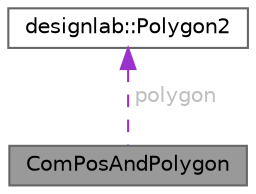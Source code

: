 digraph "ComPosAndPolygon"
{
 // LATEX_PDF_SIZE
  bgcolor="transparent";
  edge [fontname=Helvetica,fontsize=10,labelfontname=Helvetica,labelfontsize=10];
  node [fontname=Helvetica,fontsize=10,shape=box,height=0.2,width=0.4];
  Node1 [id="Node000001",label="ComPosAndPolygon",height=0.2,width=0.4,color="gray40", fillcolor="grey60", style="filled", fontcolor="black",tooltip="離散化された重心位置とその重心位置を含む多角形の組み合わせ．"];
  Node2 -> Node1 [id="edge1_Node000001_Node000002",dir="back",color="darkorchid3",style="dashed",tooltip=" ",label=" polygon",fontcolor="grey" ];
  Node2 [id="Node000002",label="designlab::Polygon2",height=0.2,width=0.4,color="gray40", fillcolor="white", style="filled",URL="$structdesignlab_1_1_polygon2.html",tooltip="2次元の多角形を表す構造体"];
}
